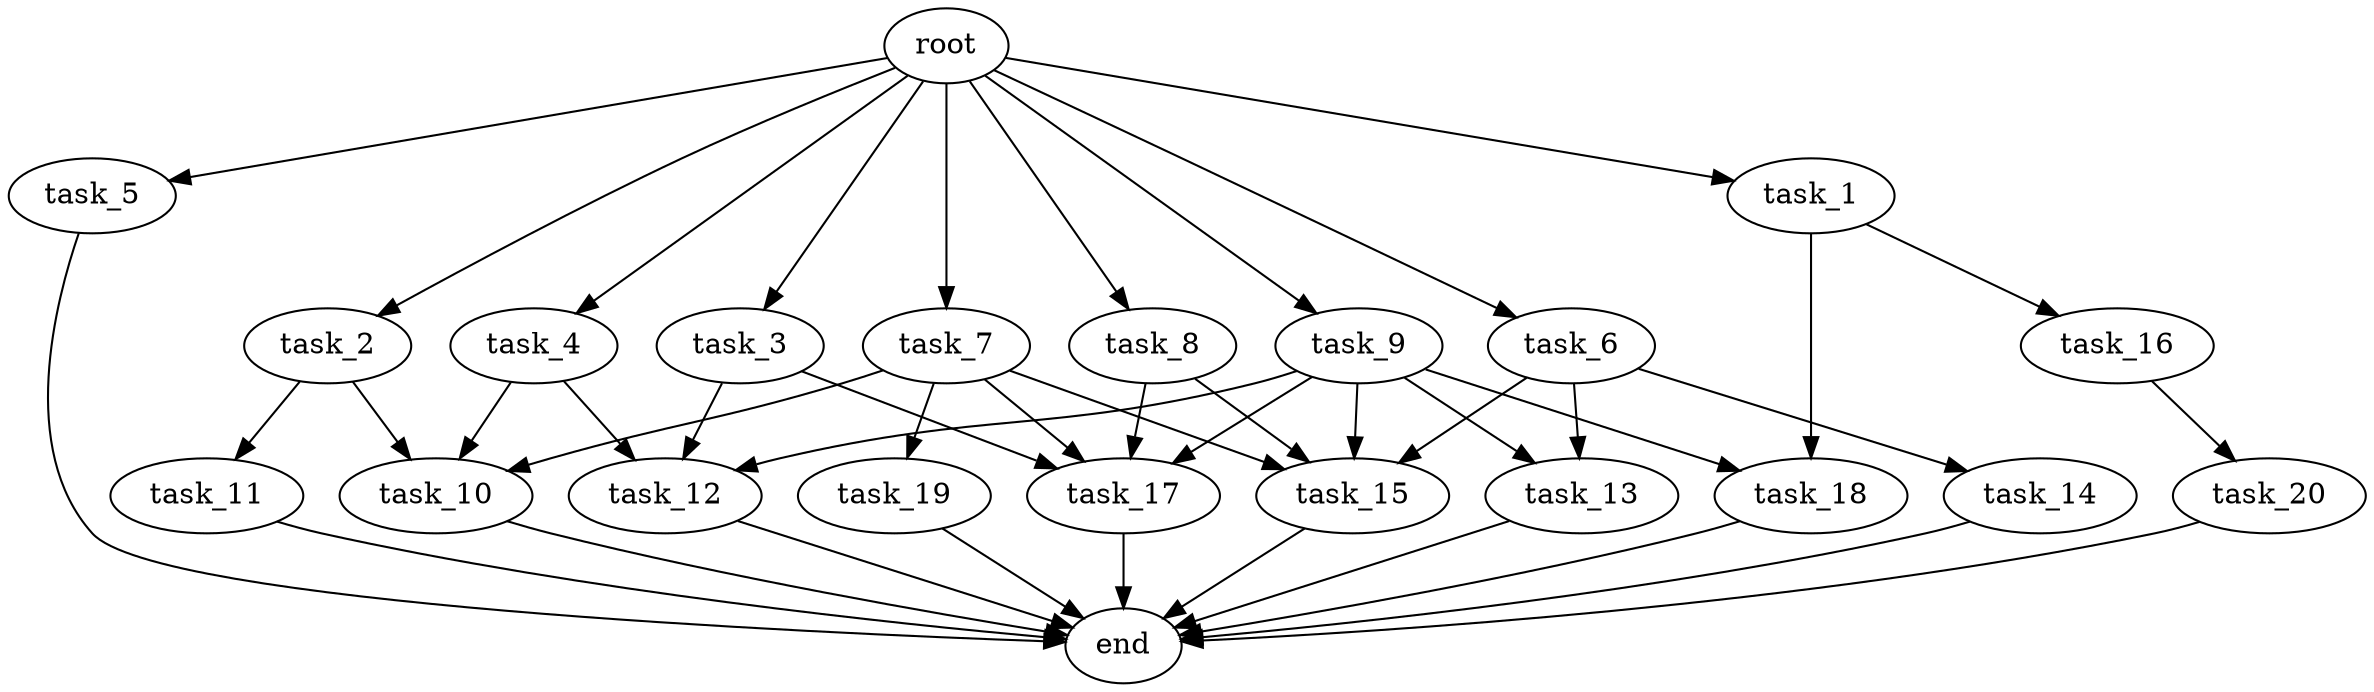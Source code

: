 digraph G {
  root [size="0.000000e+00"];
  task_1 [size="4.085832e+10"];
  task_2 [size="1.460283e+10"];
  task_3 [size="2.902639e+10"];
  task_4 [size="2.618733e+10"];
  task_5 [size="6.177185e+10"];
  task_6 [size="9.073375e+10"];
  task_7 [size="3.697008e+10"];
  task_8 [size="6.842987e+10"];
  task_9 [size="4.582183e+10"];
  task_10 [size="1.041921e+09"];
  task_11 [size="1.332916e+10"];
  task_12 [size="3.233137e+10"];
  task_13 [size="6.930543e+10"];
  task_14 [size="6.868838e+10"];
  task_15 [size="7.133646e+10"];
  task_16 [size="7.084823e+10"];
  task_17 [size="7.361305e+10"];
  task_18 [size="2.563000e+10"];
  task_19 [size="9.536989e+09"];
  task_20 [size="5.884644e+09"];
  end [size="0.000000e+00"];

  root -> task_1 [size="1.000000e-12"];
  root -> task_2 [size="1.000000e-12"];
  root -> task_3 [size="1.000000e-12"];
  root -> task_4 [size="1.000000e-12"];
  root -> task_5 [size="1.000000e-12"];
  root -> task_6 [size="1.000000e-12"];
  root -> task_7 [size="1.000000e-12"];
  root -> task_8 [size="1.000000e-12"];
  root -> task_9 [size="1.000000e-12"];
  task_1 -> task_16 [size="7.084823e+08"];
  task_1 -> task_18 [size="1.281500e+08"];
  task_2 -> task_10 [size="3.473070e+06"];
  task_2 -> task_11 [size="1.332916e+08"];
  task_3 -> task_12 [size="1.077712e+08"];
  task_3 -> task_17 [size="1.840326e+08"];
  task_4 -> task_10 [size="3.473070e+06"];
  task_4 -> task_12 [size="1.077712e+08"];
  task_5 -> end [size="1.000000e-12"];
  task_6 -> task_13 [size="3.465271e+08"];
  task_6 -> task_14 [size="6.868838e+08"];
  task_6 -> task_15 [size="1.783412e+08"];
  task_7 -> task_10 [size="3.473070e+06"];
  task_7 -> task_15 [size="1.783412e+08"];
  task_7 -> task_17 [size="1.840326e+08"];
  task_7 -> task_19 [size="9.536989e+07"];
  task_8 -> task_15 [size="1.783412e+08"];
  task_8 -> task_17 [size="1.840326e+08"];
  task_9 -> task_12 [size="1.077712e+08"];
  task_9 -> task_13 [size="3.465271e+08"];
  task_9 -> task_15 [size="1.783412e+08"];
  task_9 -> task_17 [size="1.840326e+08"];
  task_9 -> task_18 [size="1.281500e+08"];
  task_10 -> end [size="1.000000e-12"];
  task_11 -> end [size="1.000000e-12"];
  task_12 -> end [size="1.000000e-12"];
  task_13 -> end [size="1.000000e-12"];
  task_14 -> end [size="1.000000e-12"];
  task_15 -> end [size="1.000000e-12"];
  task_16 -> task_20 [size="5.884644e+07"];
  task_17 -> end [size="1.000000e-12"];
  task_18 -> end [size="1.000000e-12"];
  task_19 -> end [size="1.000000e-12"];
  task_20 -> end [size="1.000000e-12"];
}
